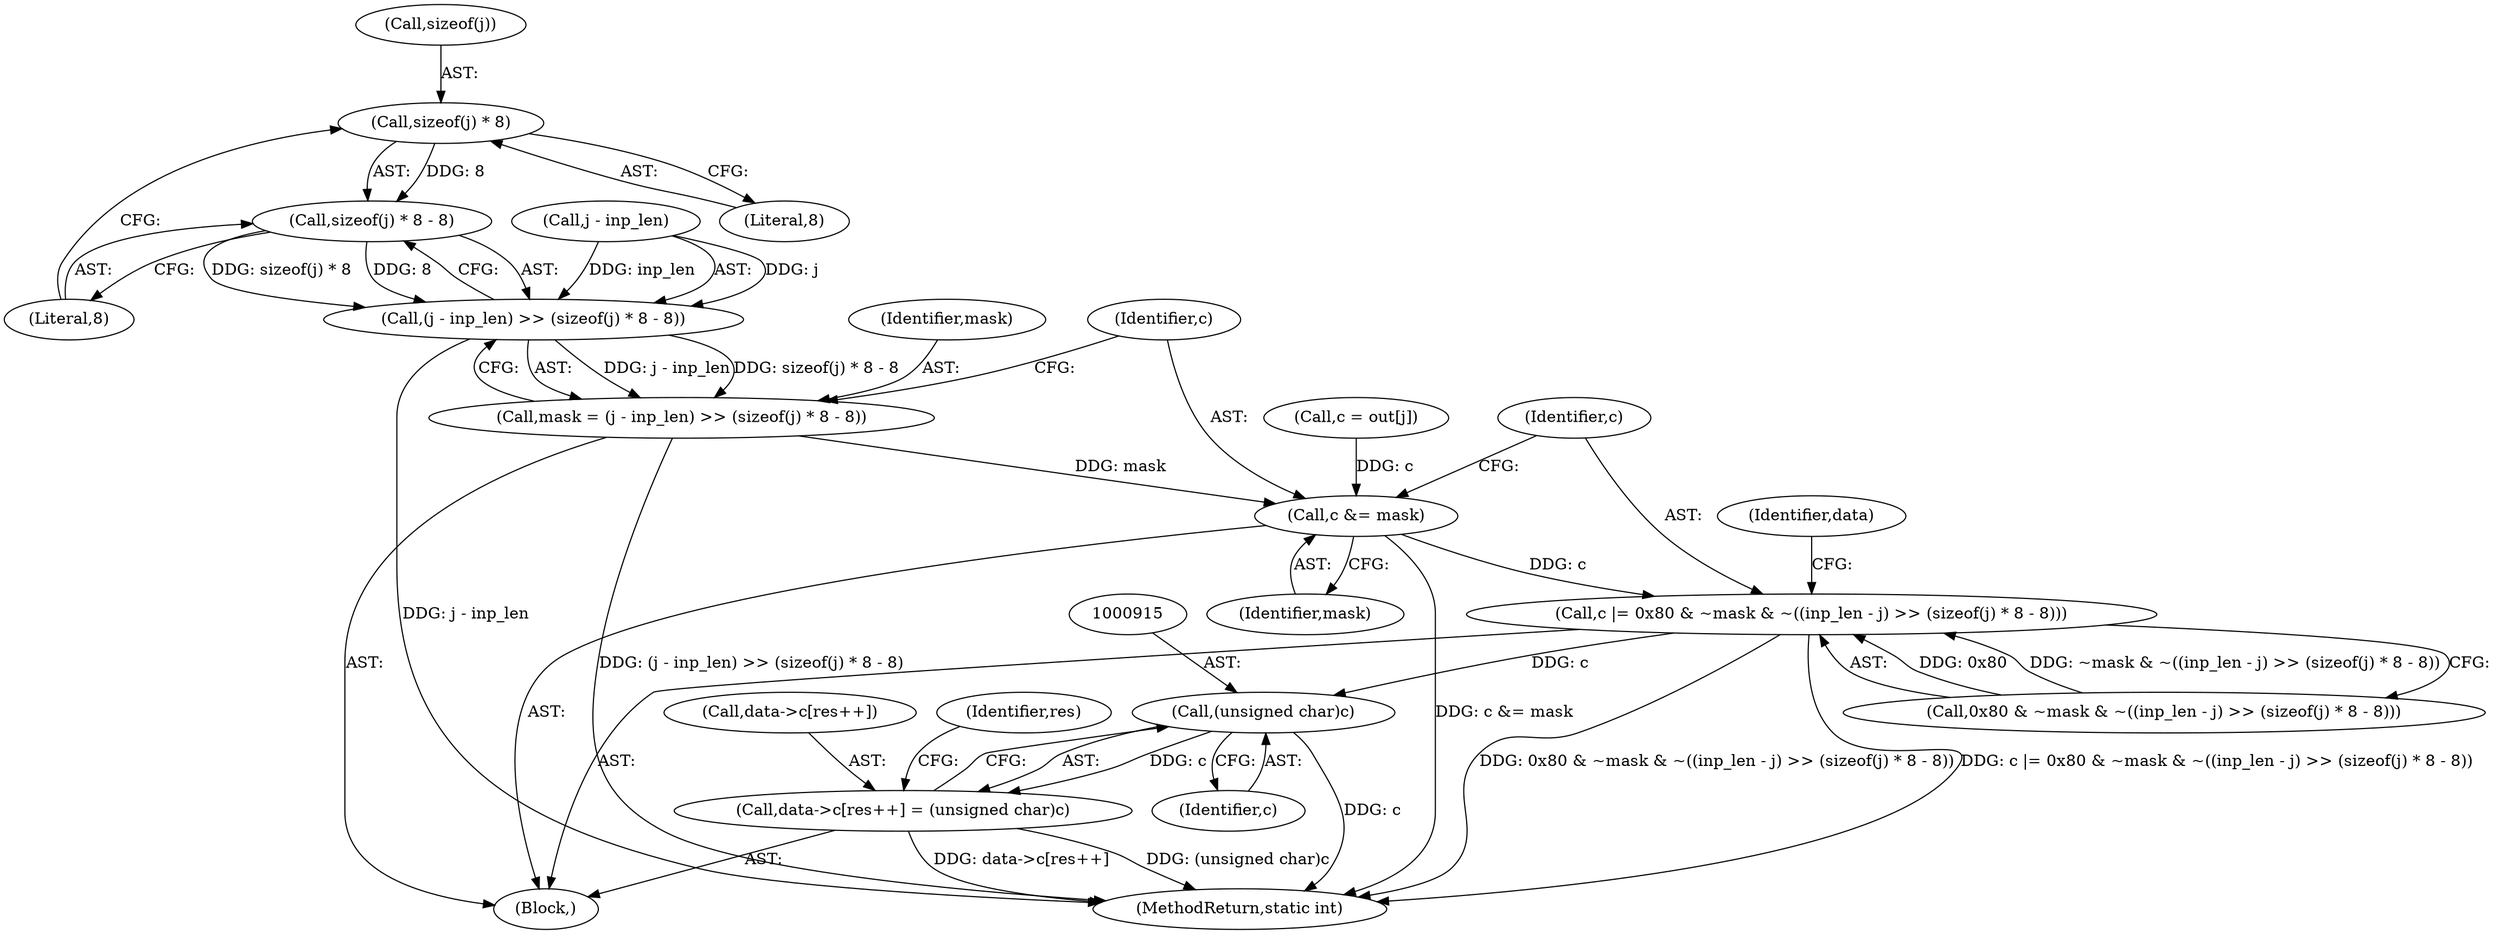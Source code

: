 digraph "0_openssl_68595c0c2886e7942a14f98c17a55a88afb6c292_0@API" {
"1000882" [label="(Call,sizeof(j) * 8)"];
"1000881" [label="(Call,sizeof(j) * 8 - 8)"];
"1000877" [label="(Call,(j - inp_len) >> (sizeof(j) * 8 - 8))"];
"1000875" [label="(Call,mask = (j - inp_len) >> (sizeof(j) * 8 - 8))"];
"1000887" [label="(Call,c &= mask)"];
"1000890" [label="(Call,c |= 0x80 & ~mask & ~((inp_len - j) >> (sizeof(j) * 8 - 8)))"];
"1000914" [label="(Call,(unsigned char)c)"];
"1000907" [label="(Call,data->c[res++] = (unsigned char)c)"];
"1000889" [label="(Identifier,mask)"];
"1000885" [label="(Literal,8)"];
"1000876" [label="(Identifier,mask)"];
"1000882" [label="(Call,sizeof(j) * 8)"];
"1000890" [label="(Call,c |= 0x80 & ~mask & ~((inp_len - j) >> (sizeof(j) * 8 - 8)))"];
"1000907" [label="(Call,data->c[res++] = (unsigned char)c)"];
"1000883" [label="(Call,sizeof(j))"];
"1000891" [label="(Identifier,c)"];
"1000914" [label="(Call,(unsigned char)c)"];
"1000886" [label="(Literal,8)"];
"1000910" [label="(Identifier,data)"];
"1000877" [label="(Call,(j - inp_len) >> (sizeof(j) * 8 - 8))"];
"1000887" [label="(Call,c &= mask)"];
"1001944" [label="(MethodReturn,static int)"];
"1000888" [label="(Identifier,c)"];
"1000878" [label="(Call,j - inp_len)"];
"1000919" [label="(Identifier,res)"];
"1000868" [label="(Block,)"];
"1000892" [label="(Call,0x80 & ~mask & ~((inp_len - j) >> (sizeof(j) * 8 - 8)))"];
"1000881" [label="(Call,sizeof(j) * 8 - 8)"];
"1000875" [label="(Call,mask = (j - inp_len) >> (sizeof(j) * 8 - 8))"];
"1000916" [label="(Identifier,c)"];
"1000870" [label="(Call,c = out[j])"];
"1000908" [label="(Call,data->c[res++])"];
"1000882" -> "1000881"  [label="AST: "];
"1000882" -> "1000885"  [label="CFG: "];
"1000883" -> "1000882"  [label="AST: "];
"1000885" -> "1000882"  [label="AST: "];
"1000886" -> "1000882"  [label="CFG: "];
"1000882" -> "1000881"  [label="DDG: 8"];
"1000881" -> "1000877"  [label="AST: "];
"1000881" -> "1000886"  [label="CFG: "];
"1000886" -> "1000881"  [label="AST: "];
"1000877" -> "1000881"  [label="CFG: "];
"1000881" -> "1000877"  [label="DDG: sizeof(j) * 8"];
"1000881" -> "1000877"  [label="DDG: 8"];
"1000877" -> "1000875"  [label="AST: "];
"1000878" -> "1000877"  [label="AST: "];
"1000875" -> "1000877"  [label="CFG: "];
"1000877" -> "1001944"  [label="DDG: j - inp_len"];
"1000877" -> "1000875"  [label="DDG: j - inp_len"];
"1000877" -> "1000875"  [label="DDG: sizeof(j) * 8 - 8"];
"1000878" -> "1000877"  [label="DDG: j"];
"1000878" -> "1000877"  [label="DDG: inp_len"];
"1000875" -> "1000868"  [label="AST: "];
"1000876" -> "1000875"  [label="AST: "];
"1000888" -> "1000875"  [label="CFG: "];
"1000875" -> "1001944"  [label="DDG: (j - inp_len) >> (sizeof(j) * 8 - 8)"];
"1000875" -> "1000887"  [label="DDG: mask"];
"1000887" -> "1000868"  [label="AST: "];
"1000887" -> "1000889"  [label="CFG: "];
"1000888" -> "1000887"  [label="AST: "];
"1000889" -> "1000887"  [label="AST: "];
"1000891" -> "1000887"  [label="CFG: "];
"1000887" -> "1001944"  [label="DDG: c &= mask"];
"1000870" -> "1000887"  [label="DDG: c"];
"1000887" -> "1000890"  [label="DDG: c"];
"1000890" -> "1000868"  [label="AST: "];
"1000890" -> "1000892"  [label="CFG: "];
"1000891" -> "1000890"  [label="AST: "];
"1000892" -> "1000890"  [label="AST: "];
"1000910" -> "1000890"  [label="CFG: "];
"1000890" -> "1001944"  [label="DDG: 0x80 & ~mask & ~((inp_len - j) >> (sizeof(j) * 8 - 8))"];
"1000890" -> "1001944"  [label="DDG: c |= 0x80 & ~mask & ~((inp_len - j) >> (sizeof(j) * 8 - 8))"];
"1000892" -> "1000890"  [label="DDG: 0x80"];
"1000892" -> "1000890"  [label="DDG: ~mask & ~((inp_len - j) >> (sizeof(j) * 8 - 8))"];
"1000890" -> "1000914"  [label="DDG: c"];
"1000914" -> "1000907"  [label="AST: "];
"1000914" -> "1000916"  [label="CFG: "];
"1000915" -> "1000914"  [label="AST: "];
"1000916" -> "1000914"  [label="AST: "];
"1000907" -> "1000914"  [label="CFG: "];
"1000914" -> "1001944"  [label="DDG: c"];
"1000914" -> "1000907"  [label="DDG: c"];
"1000907" -> "1000868"  [label="AST: "];
"1000908" -> "1000907"  [label="AST: "];
"1000919" -> "1000907"  [label="CFG: "];
"1000907" -> "1001944"  [label="DDG: data->c[res++]"];
"1000907" -> "1001944"  [label="DDG: (unsigned char)c"];
}

